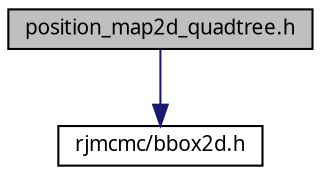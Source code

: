 digraph "position_map2d_quadtree.h"
{
  edge [fontname="FreeSans.ttf",fontsize="10",labelfontname="FreeSans.ttf",labelfontsize="10"];
  node [fontname="FreeSans.ttf",fontsize="10",shape=record];
  Node1 [label="position_map2d_quadtree.h",height=0.2,width=0.4,color="black", fillcolor="grey75", style="filled", fontcolor="black"];
  Node1 -> Node2 [color="midnightblue",fontsize="10",style="solid"];
  Node2 [label="rjmcmc/bbox2d.h",height=0.2,width=0.4,color="black", fillcolor="white", style="filled",URL="$bbox2d_8h.html",tooltip="2D Bounding Box routines "];
}
